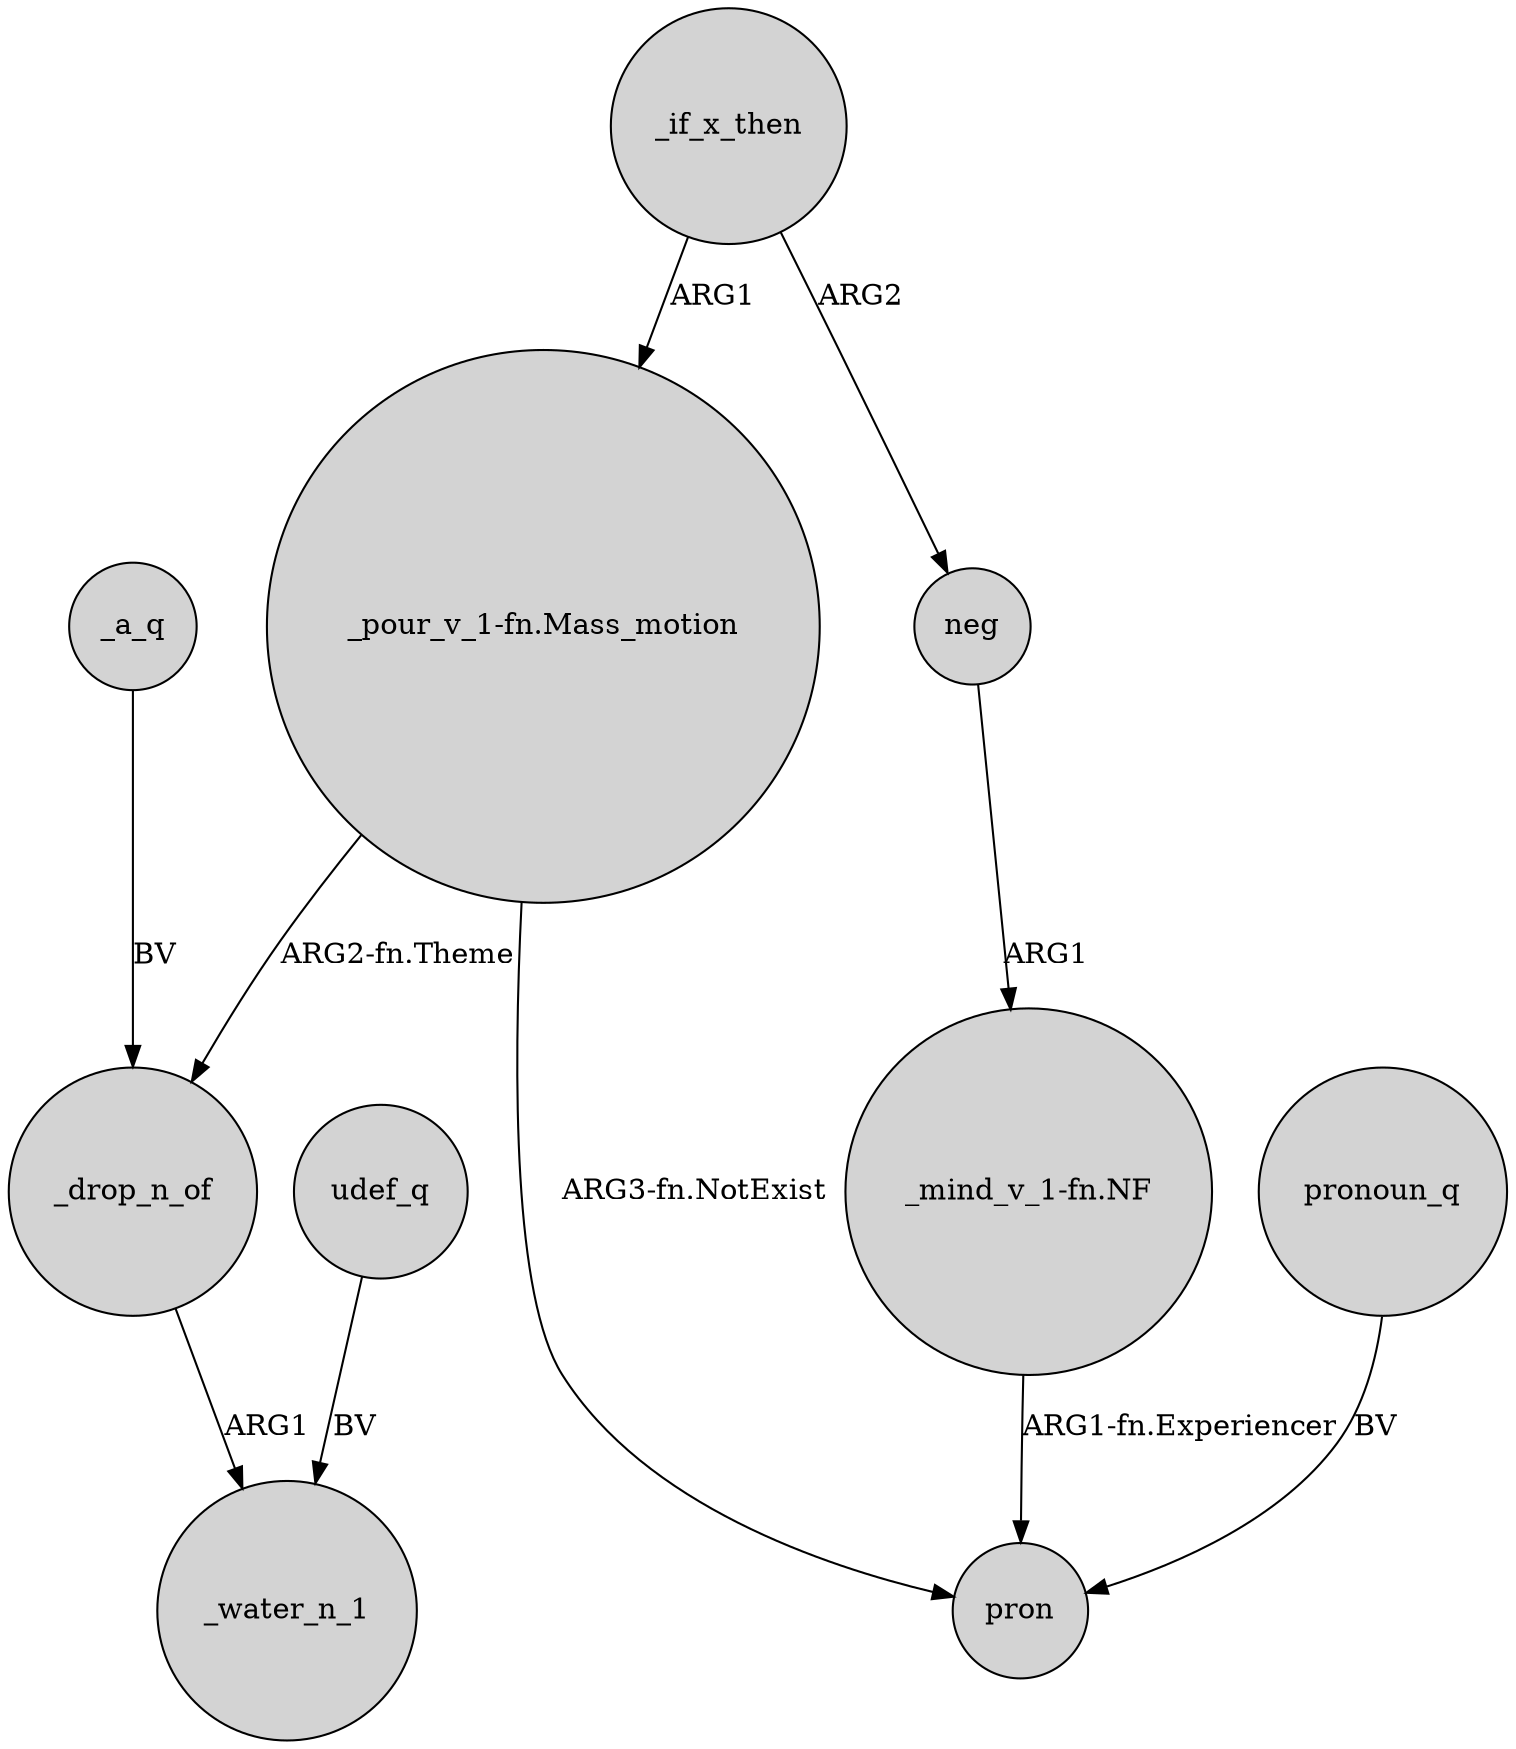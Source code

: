 digraph {
	node [shape=circle style=filled]
	_a_q -> _drop_n_of [label=BV]
	udef_q -> _water_n_1 [label=BV]
	"_mind_v_1-fn.NF" -> pron [label="ARG1-fn.Experiencer"]
	"_pour_v_1-fn.Mass_motion" -> _drop_n_of [label="ARG2-fn.Theme"]
	_drop_n_of -> _water_n_1 [label=ARG1]
	_if_x_then -> "_pour_v_1-fn.Mass_motion" [label=ARG1]
	neg -> "_mind_v_1-fn.NF" [label=ARG1]
	_if_x_then -> neg [label=ARG2]
	"_pour_v_1-fn.Mass_motion" -> pron [label="ARG3-fn.NotExist"]
	pronoun_q -> pron [label=BV]
}
